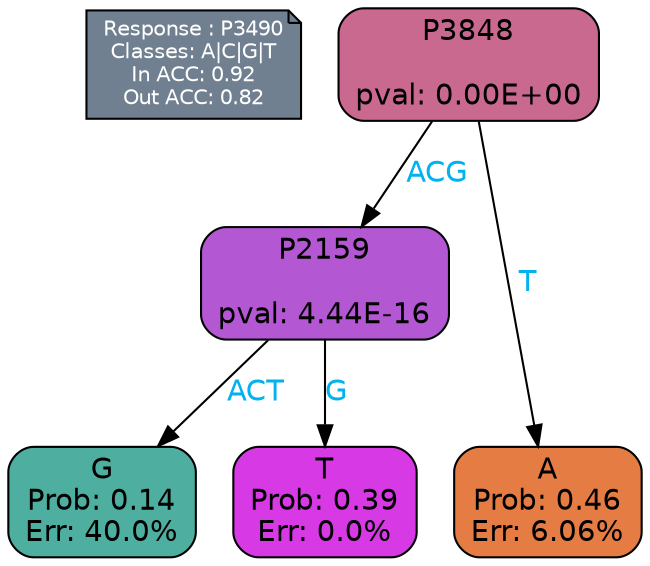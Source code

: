 digraph Tree {
node [shape=box, style="filled, rounded", color="black", fontname=helvetica] ;
graph [ranksep=equally, splines=polylines, bgcolor=transparent, dpi=600] ;
edge [fontname=helvetica] ;
LEGEND [label="Response : P3490
Classes: A|C|G|T
In ACC: 0.92
Out ACC: 0.82
",shape=note,align=left,style=filled,fillcolor="slategray",fontcolor="white",fontsize=10];1 [label="P3848

pval: 0.00E+00", fillcolor="#c96990"] ;
2 [label="P2159

pval: 4.44E-16", fillcolor="#b358d2"] ;
3 [label="G
Prob: 0.14
Err: 40.0%", fillcolor="#4eafa0"] ;
4 [label="T
Prob: 0.39
Err: 0.0%", fillcolor="#d739e5"] ;
5 [label="A
Prob: 0.46
Err: 6.06%", fillcolor="#e47c43"] ;
1 -> 2 [label="ACG",fontcolor=deepskyblue2] ;
1 -> 5 [label="T",fontcolor=deepskyblue2] ;
2 -> 3 [label="ACT",fontcolor=deepskyblue2] ;
2 -> 4 [label="G",fontcolor=deepskyblue2] ;
{rank = same; 3;4;5;}{rank = same; LEGEND;1;}}